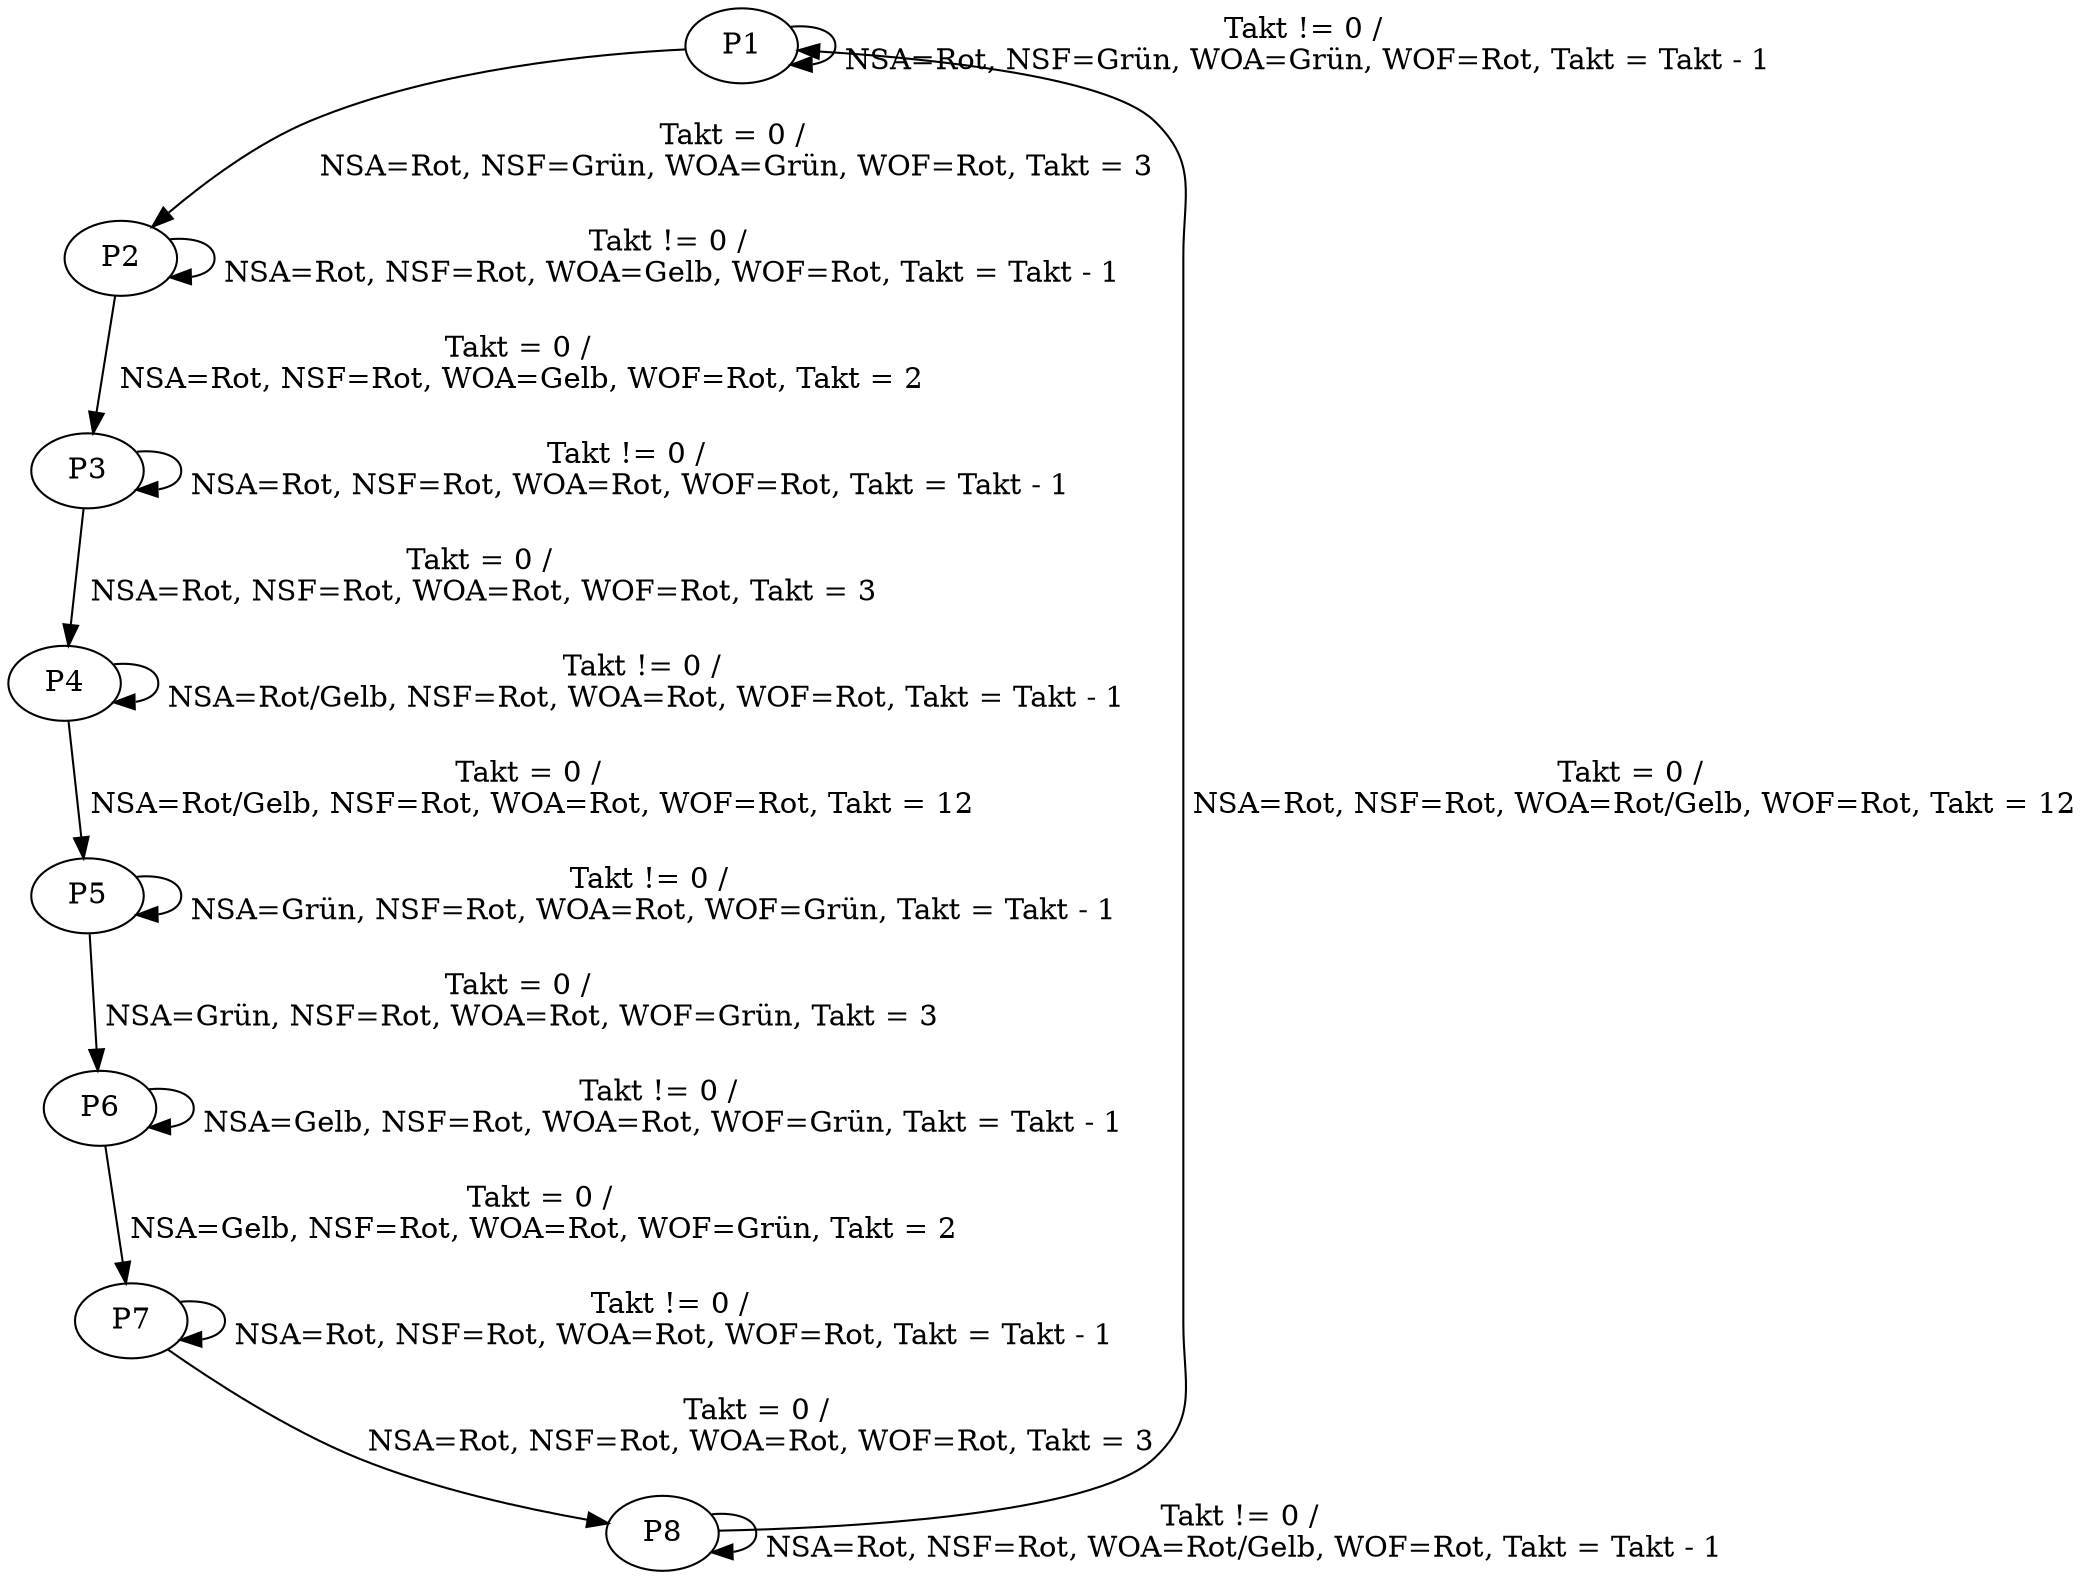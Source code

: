 digraph {
    P1 -> P2 [
        label = "Takt = 0 /\n NSA=Rot, NSF=Grün, WOA=Grün, WOF=Rot, Takt = 3"
    ]
    P2 -> P3 [
        label = "Takt = 0 /\n NSA=Rot, NSF=Rot, WOA=Gelb, WOF=Rot, Takt = 2"
    ]
    P3 -> P4 [
        label = "Takt = 0 /\n NSA=Rot, NSF=Rot, WOA=Rot, WOF=Rot, Takt = 3"
    ]
    P4 -> P5 [
        label = "Takt = 0 /\n NSA=Rot/Gelb, NSF=Rot, WOA=Rot, WOF=Rot, Takt = 12"
    ]
    P5 -> P6 [
        label = "Takt = 0 /\n NSA=Grün, NSF=Rot, WOA=Rot, WOF=Grün, Takt = 3"
    ]
    P6 -> P7 [
        label = "Takt = 0 /\n NSA=Gelb, NSF=Rot, WOA=Rot, WOF=Grün, Takt = 2"
    ]
    P7 -> P8 [
        label = "Takt = 0 /\n NSA=Rot, NSF=Rot, WOA=Rot, WOF=Rot, Takt = 3"
    ]
    P8 -> P1 [
        label = "Takt = 0 /\n NSA=Rot, NSF=Rot, WOA=Rot/Gelb, WOF=Rot, Takt = 12"
    ]


    P1 -> P1 [
        label = "Takt != 0 /\n NSA=Rot, NSF=Grün, WOA=Grün, WOF=Rot, Takt = Takt - 1"
    ]
    P2 -> P2 [
        label = "Takt != 0 /\n NSA=Rot, NSF=Rot, WOA=Gelb, WOF=Rot, Takt = Takt - 1"
    ]
    P3 -> P3 [
        label = "Takt != 0 /\n NSA=Rot, NSF=Rot, WOA=Rot, WOF=Rot, Takt = Takt - 1"
    ]
    P4 -> P4 [
        label = "Takt != 0 /\n NSA=Rot/Gelb, NSF=Rot, WOA=Rot, WOF=Rot, Takt = Takt - 1"
    ]
    P5 -> P5 [
        label = "Takt != 0 /\n NSA=Grün, NSF=Rot, WOA=Rot, WOF=Grün, Takt = Takt - 1"
    ]
    P6 -> P6 [
        label = "Takt != 0 /\n NSA=Gelb, NSF=Rot, WOA=Rot, WOF=Grün, Takt = Takt - 1"
    ]
    P7 -> P7 [
        label = "Takt != 0 /\n NSA=Rot, NSF=Rot, WOA=Rot, WOF=Rot, Takt = Takt - 1"
    ]
    P8 -> P8 [
        label = "Takt != 0 /\n NSA=Rot, NSF=Rot, WOA=Rot/Gelb, WOF=Rot, Takt = Takt - 1"
    ]
}

